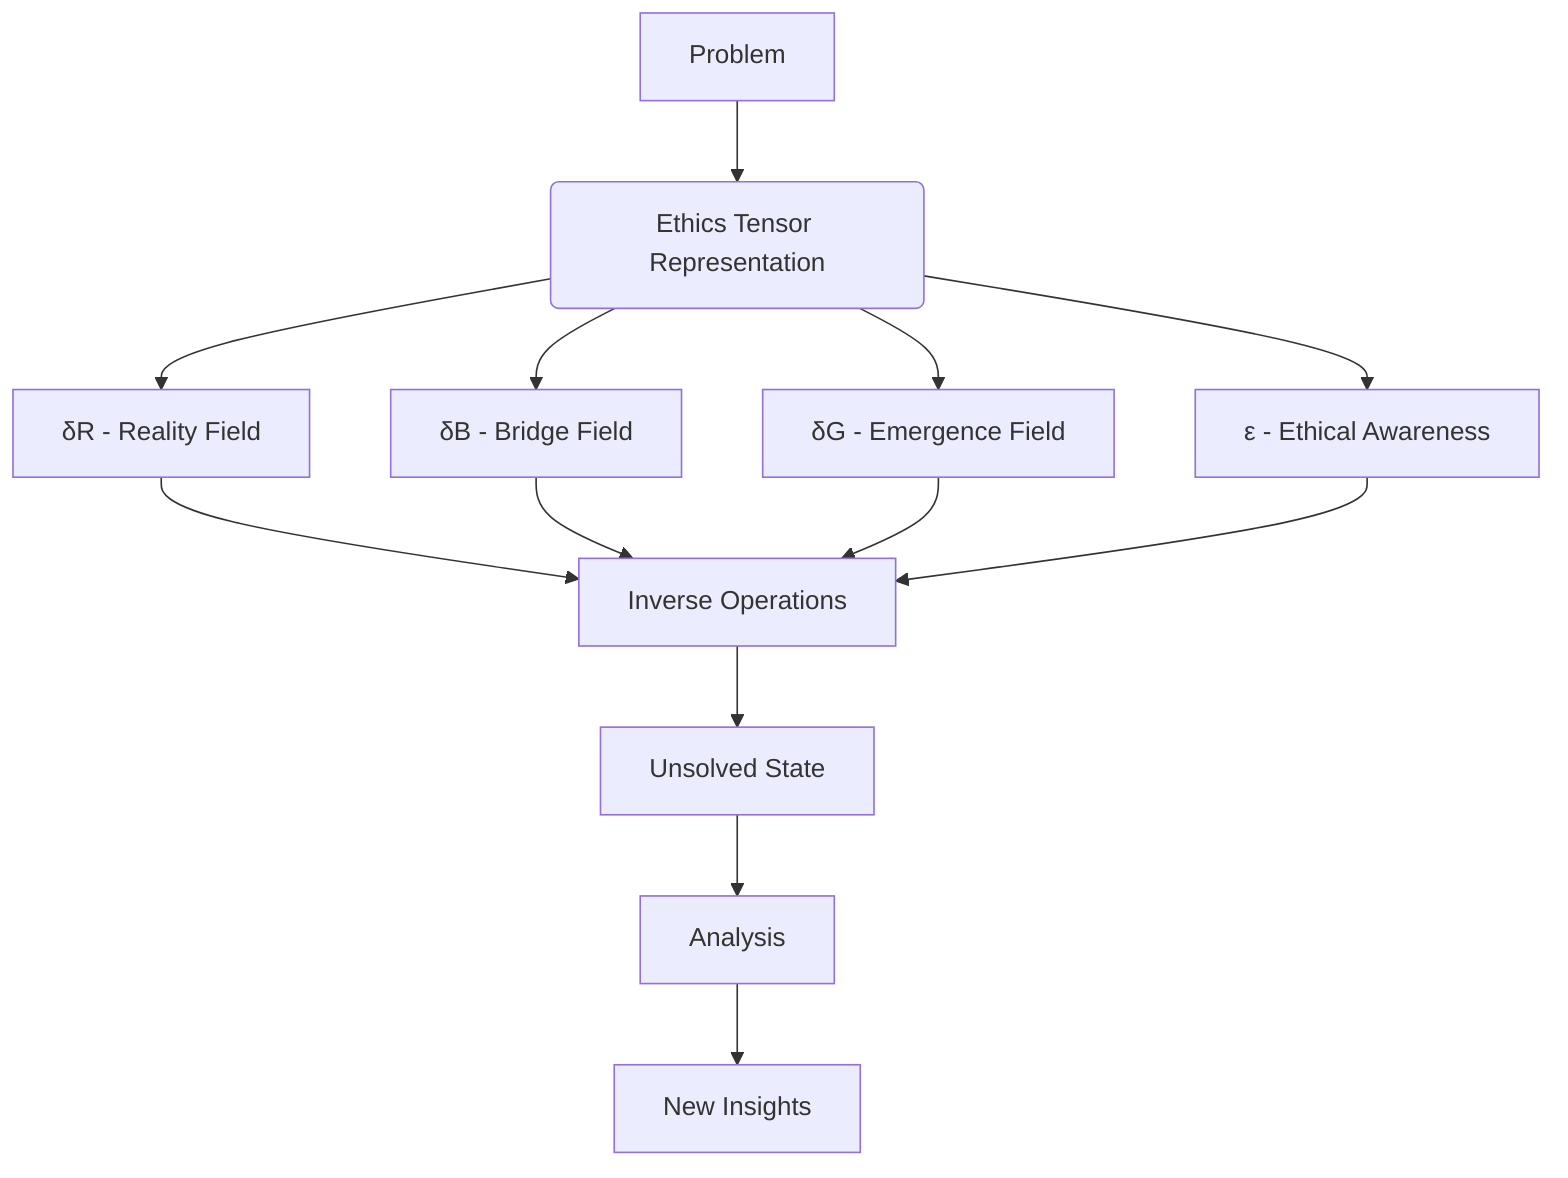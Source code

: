graph TD
    A[Problem] --> B(Ethics Tensor Representation)
    B --> C[δR - Reality Field]
    B --> D[δB - Bridge Field]
    B --> E[δG - Emergence Field]
    B --> F[ε - Ethical Awareness]
    C --> G[Inverse Operations]
    D --> G
    E --> G
    F --> G
    G --> H[Unsolved State]
    H --> I[Analysis]
    I --> J[New Insights]